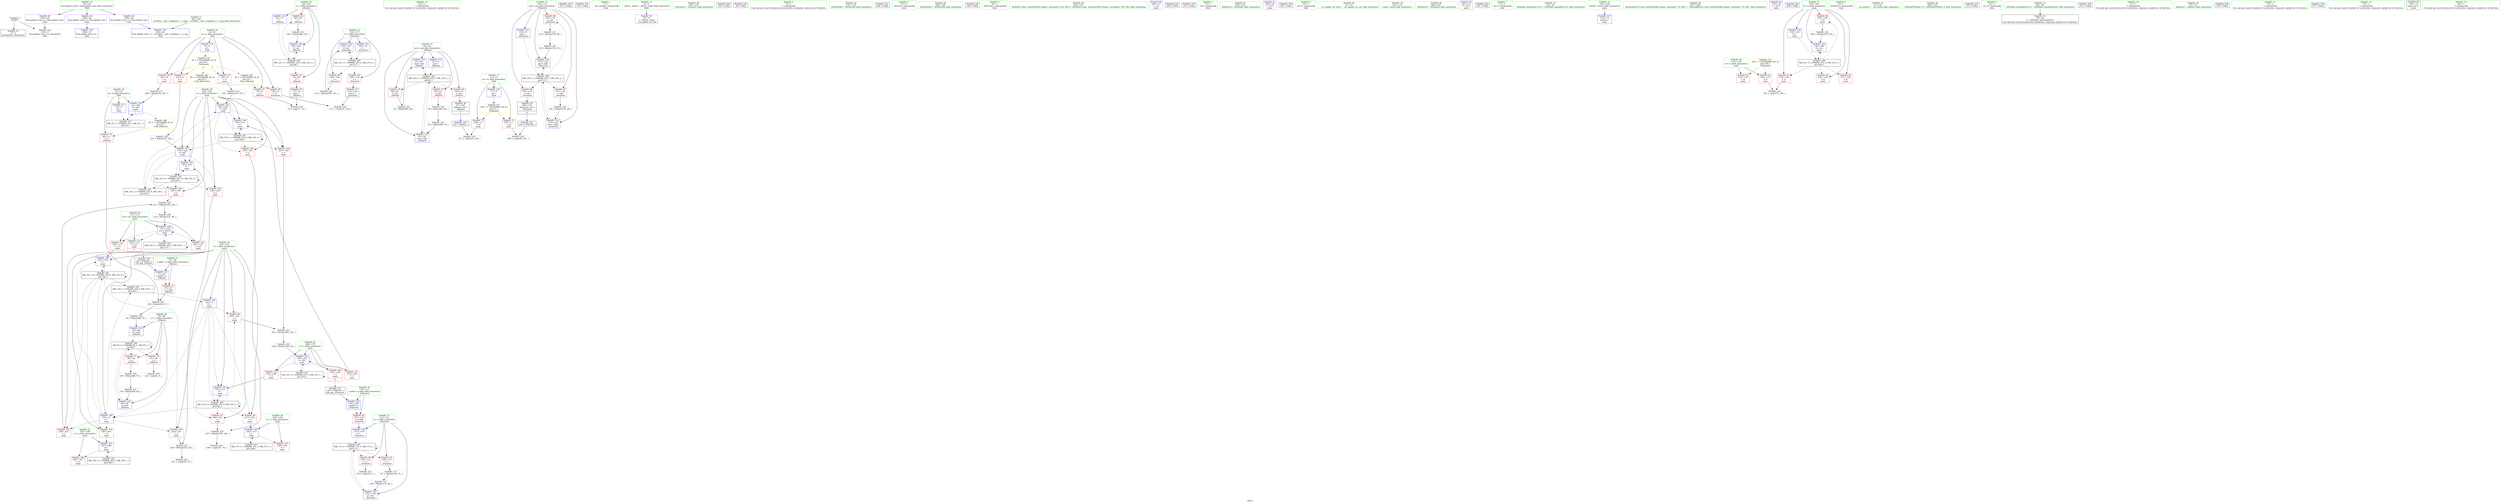 digraph "SVFG" {
	label="SVFG";

	Node0x55689e13f390 [shape=record,color=grey,label="{NodeID: 0\nNullPtr}"];
	Node0x55689e13f390 -> Node0x55689e162c50[style=solid];
	Node0x55689e13f390 -> Node0x55689e1674d0[style=solid];
	Node0x55689e1619c0 [shape=record,color=red,label="{NodeID: 97\n196\<--161\n\<--l\nmain\n}"];
	Node0x55689e1619c0 -> Node0x55689e16db50[style=solid];
	Node0x55689e15fdd0 [shape=record,color=green,label="{NodeID: 14\n101\<--1\n\<--dummyObj\nCan only get source location for instruction, argument, global var or function.}"];
	Node0x55689e162520 [shape=record,color=red,label="{NodeID: 111\n213\<--169\n\<--s\nmain\n}"];
	Node0x55689e162520 -> Node0x55689e168880[style=solid];
	Node0x55689e1608b0 [shape=record,color=green,label="{NodeID: 28\n63\<--64\ni\<--i_field_insensitive\n_Z4bestx\n}"];
	Node0x55689e1608b0 -> Node0x55689e164410[style=solid];
	Node0x55689e1608b0 -> Node0x55689e1644e0[style=solid];
	Node0x55689e1608b0 -> Node0x55689e167840[style=solid];
	Node0x55689e1608b0 -> Node0x55689e167b80[style=solid];
	Node0x55689e167910 [shape=record,color=blue,label="{NodeID: 125\n61\<--85\nans\<--mul\n_Z4bestx\n}"];
	Node0x55689e167910 -> Node0x55689e178550[style=dashed];
	Node0x55689e161410 [shape=record,color=green,label="{NodeID: 42\n169\<--170\ns\<--s_field_insensitive\nmain\n}"];
	Node0x55689e161410 -> Node0x55689e162380[style=solid];
	Node0x55689e161410 -> Node0x55689e162450[style=solid];
	Node0x55689e161410 -> Node0x55689e162520[style=solid];
	Node0x55689e161410 -> Node0x55689e1686e0[style=solid];
	Node0x55689e16e150 [shape=record,color=grey,label="{NodeID: 222\n203 = Binary(202, 86, )\n}"];
	Node0x55689e16e150 -> Node0x55689e1686e0[style=solid];
	Node0x55689e168470 [shape=record,color=blue,label="{NodeID: 139\n13\<--188\nk\<--shl\nmain\n|{|<s1>7}}"];
	Node0x55689e168470 -> Node0x55689e178f50[style=dashed];
	Node0x55689e168470:s1 -> Node0x55689e1820b0[style=dashed,color=red];
	Node0x55689e162f90 [shape=record,color=black,label="{NodeID: 56\n55\<--104\n_Z4bestx_ret\<--\n_Z4bestx\n|{<s0>7}}"];
	Node0x55689e162f90:s0 -> Node0x55689e192db0[style=solid,color=blue];
	Node0x55689deb60b0 [shape=record,color=black,label="{NodeID: 319\n257 = PHI()\n}"];
	Node0x55689e16f650 [shape=record,color=grey,label="{NodeID: 236\n127 = cmp(125, 126, )\n}"];
	Node0x55689e163b20 [shape=record,color=red,label="{NodeID: 70\n191\<--8\n\<--n\nmain\n}"];
	Node0x55689e163b20 -> Node0x55689e16d550[style=solid];
	Node0x55689e192bb0 [shape=record,color=black,label="{NodeID: 333\n174 = PHI()\n}"];
	Node0x55689e179e50 [shape=record,color=black,label="{NodeID: 250\nMR_35V_2 = PHI(MR_35V_8, MR_35V_1, )\npts\{164 \}\n}"];
	Node0x55689e179e50 -> Node0x55689e168610[style=dashed];
	Node0x55689e164680 [shape=record,color=red,label="{NodeID: 84\n129\<--112\n\<--y\n_Z5worstx\n}"];
	Node0x55689e164680 -> Node0x55689e16f7d0[style=solid];
	Node0x55689e13f9c0 [shape=record,color=green,label="{NodeID: 1\n7\<--1\n__dso_handle\<--dummyObj\nGlob }"];
	Node0x55689e161a90 [shape=record,color=red,label="{NodeID: 98\n200\<--161\n\<--l\nmain\n}"];
	Node0x55689e161a90 -> Node0x55689e16dfd0[style=solid];
	Node0x55689e15fe60 [shape=record,color=green,label="{NodeID: 15\n4\<--6\n_ZStL8__ioinit\<--_ZStL8__ioinit_field_insensitive\nGlob }"];
	Node0x55689e15fe60 -> Node0x55689e163200[style=solid];
	Node0x55689e1625f0 [shape=record,color=red,label="{NodeID: 112\n234\<--171\n\<--s12\nmain\n|{<s0>7}}"];
	Node0x55689e1625f0:s0 -> Node0x55689e192380[style=solid,color=red];
	Node0x55689e160980 [shape=record,color=green,label="{NodeID: 29\n106\<--107\n_Z5worstx\<--_Z5worstx_field_insensitive\n}"];
	Node0x55689e16ce50 [shape=record,color=grey,label="{NodeID: 209\n68 = Binary(66, 67, )\n}"];
	Node0x55689e16ce50 -> Node0x55689e16cf50[style=solid];
	Node0x55689e1679e0 [shape=record,color=blue,label="{NodeID: 126\n59\<--90\ny\<--div\n_Z4bestx\n}"];
	Node0x55689e1679e0 -> Node0x55689e178050[style=dashed];
	Node0x55689e1614e0 [shape=record,color=green,label="{NodeID: 43\n171\<--172\ns12\<--s12_field_insensitive\nmain\n}"];
	Node0x55689e1614e0 -> Node0x55689e1625f0[style=solid];
	Node0x55689e1614e0 -> Node0x55689e1626c0[style=solid];
	Node0x55689e1614e0 -> Node0x55689e162790[style=solid];
	Node0x55689e1614e0 -> Node0x55689e168bc0[style=solid];
	Node0x55689e16e2d0 [shape=record,color=grey,label="{NodeID: 223\n95 = Binary(94, 70, )\n}"];
	Node0x55689e16e2d0 -> Node0x55689e167ab0[style=solid];
	Node0x55689e168540 [shape=record,color=blue,label="{NodeID: 140\n161\<--9\nl\<--\nmain\n}"];
	Node0x55689e168540 -> Node0x55689e1619c0[style=dashed];
	Node0x55689e168540 -> Node0x55689e161a90[style=dashed];
	Node0x55689e168540 -> Node0x55689e161b60[style=dashed];
	Node0x55689e168540 -> Node0x55689e1687b0[style=dashed];
	Node0x55689e168540 -> Node0x55689e168a20[style=dashed];
	Node0x55689e168540 -> Node0x55689e17d450[style=dashed];
	Node0x55689e163060 [shape=record,color=black,label="{NodeID: 57\n125\<--124\nconv\<--\n_Z5worstx\n}"];
	Node0x55689e163060 -> Node0x55689e16f650[style=solid];
	Node0x55689e1916f0 [shape=record,color=black,label="{NodeID: 320\n183 = PHI()\n}"];
	Node0x55689e16f7d0 [shape=record,color=grey,label="{NodeID: 237\n130 = cmp(129, 9, )\n}"];
	Node0x55689e163bf0 [shape=record,color=red,label="{NodeID: 71\n220\<--8\n\<--n\nmain\n}"];
	Node0x55689e163bf0 -> Node0x55689e16e750[style=solid];
	Node0x55689e192cb0 [shape=record,color=black,label="{NodeID: 334\n38 = PHI()\n}"];
	Node0x55689e17a350 [shape=record,color=black,label="{NodeID: 251\nMR_37V_2 = PHI(MR_37V_3, MR_37V_1, )\npts\{166 \}\n}"];
	Node0x55689e17a350 -> Node0x55689e168950[style=dashed];
	Node0x55689e164750 [shape=record,color=red,label="{NodeID: 85\n136\<--112\n\<--y\n_Z5worstx\n}"];
	Node0x55689e164750 -> Node0x55689e16d9d0[style=solid];
	Node0x55689e157030 [shape=record,color=green,label="{NodeID: 2\n9\<--1\n\<--dummyObj\nCan only get source location for instruction, argument, global var or function.}"];
	Node0x55689e161b60 [shape=record,color=red,label="{NodeID: 99\n217\<--161\n\<--l\nmain\n}"];
	Node0x55689e161b60 -> Node0x55689e168950[style=solid];
	Node0x55689e15fef0 [shape=record,color=green,label="{NodeID: 16\n8\<--10\nn\<--n_field_insensitive\nGlob }"];
	Node0x55689e15fef0 -> Node0x55689e1638b0[style=solid];
	Node0x55689e15fef0 -> Node0x55689e163980[style=solid];
	Node0x55689e15fef0 -> Node0x55689e163a50[style=solid];
	Node0x55689e15fef0 -> Node0x55689e163b20[style=solid];
	Node0x55689e15fef0 -> Node0x55689e163bf0[style=solid];
	Node0x55689e15fef0 -> Node0x55689e162860[style=solid];
	Node0x55689e1626c0 [shape=record,color=red,label="{NodeID: 113\n239\<--171\n\<--s12\nmain\n}"];
	Node0x55689e1626c0 -> Node0x55689e168c90[style=solid];
	Node0x55689e160a50 [shape=record,color=green,label="{NodeID: 30\n110\<--111\nx.addr\<--x.addr_field_insensitive\n_Z5worstx\n}"];
	Node0x55689e160a50 -> Node0x55689e1645b0[style=solid];
	Node0x55689e160a50 -> Node0x55689e167c50[style=solid];
	Node0x55689e16cf50 [shape=record,color=grey,label="{NodeID: 210\n69 = Binary(68, 70, )\n}"];
	Node0x55689e16cf50 -> Node0x55689e1676a0[style=solid];
	Node0x55689e167ab0 [shape=record,color=blue,label="{NodeID: 127\n61\<--95\nans\<--add\n_Z4bestx\n}"];
	Node0x55689e167ab0 -> Node0x55689e178550[style=dashed];
	Node0x55689e1615b0 [shape=record,color=green,label="{NodeID: 44\n175\<--176\n_ZNSirsERi\<--_ZNSirsERi_field_insensitive\n}"];
	Node0x55689e16e450 [shape=record,color=grey,label="{NodeID: 224\n147 = Binary(146, 101, )\n}"];
	Node0x55689e16e450 -> Node0x55689e168200[style=solid];
	Node0x55689e168610 [shape=record,color=blue,label="{NodeID: 141\n163\<--192\nr\<--shl3\nmain\n}"];
	Node0x55689e168610 -> Node0x55689e161ea0[style=dashed];
	Node0x55689e168610 -> Node0x55689e161f70[style=dashed];
	Node0x55689e168610 -> Node0x55689e168880[style=dashed];
	Node0x55689e168610 -> Node0x55689e168af0[style=dashed];
	Node0x55689e168610 -> Node0x55689e17d950[style=dashed];
	Node0x55689e163130 [shape=record,color=black,label="{NodeID: 58\n108\<--150\n_Z5worstx_ret\<--\n_Z5worstx\n|{<s0>6}}"];
	Node0x55689e163130:s0 -> Node0x55689e1918c0[style=solid,color=blue];
	Node0x55689e1917f0 [shape=record,color=black,label="{NodeID: 321\n186 = PHI()\n}"];
	Node0x55689e16f950 [shape=record,color=grey,label="{NodeID: 238\n208 = cmp(206, 207, )\n}"];
	Node0x55689e163cc0 [shape=record,color=red,label="{NodeID: 72\n207\<--11\n\<--m\nmain\n}"];
	Node0x55689e163cc0 -> Node0x55689e16f950[style=solid];
	Node0x55689e192db0 [shape=record,color=black,label="{NodeID: 335\n235 = PHI(55, )\n}"];
	Node0x55689e192db0 -> Node0x55689e16f4d0[style=solid];
	Node0x55689e17a850 [shape=record,color=black,label="{NodeID: 252\nMR_39V_2 = PHI(MR_39V_3, MR_39V_1, )\npts\{168 \}\n}"];
	Node0x55689e17a850 -> Node0x55689e168e30[style=dashed];
	Node0x55689e164820 [shape=record,color=red,label="{NodeID: 86\n132\<--114\n\<--ans\n_Z5worstx\n}"];
	Node0x55689e164820 -> Node0x55689e16d6d0[style=solid];
	Node0x55689e13f670 [shape=record,color=green,label="{NodeID: 3\n15\<--1\n_ZSt3cin\<--dummyObj\nGlob }"];
	Node0x55689e161c30 [shape=record,color=red,label="{NodeID: 100\n225\<--161\n\<--l\nmain\n}"];
	Node0x55689e161c30 -> Node0x55689e16e8d0[style=solid];
	Node0x55689e15ffc0 [shape=record,color=green,label="{NodeID: 17\n11\<--12\nm\<--m_field_insensitive\nGlob }"];
	Node0x55689e15ffc0 -> Node0x55689e163cc0[style=solid];
	Node0x55689e15ffc0 -> Node0x55689e163d90[style=solid];
	Node0x55689e15ffc0 -> Node0x55689e1670d0[style=solid];
	Node0x55689e162790 [shape=record,color=red,label="{NodeID: 114\n242\<--171\n\<--s12\nmain\n}"];
	Node0x55689e162790 -> Node0x55689e168d60[style=solid];
	Node0x55689e160b20 [shape=record,color=green,label="{NodeID: 31\n112\<--113\ny\<--y_field_insensitive\n_Z5worstx\n}"];
	Node0x55689e160b20 -> Node0x55689e164680[style=solid];
	Node0x55689e160b20 -> Node0x55689e164750[style=solid];
	Node0x55689e160b20 -> Node0x55689e167d20[style=solid];
	Node0x55689e160b20 -> Node0x55689e168060[style=solid];
	Node0x55689e16d0d0 [shape=record,color=grey,label="{NodeID: 211\n138 = Binary(137, 86, )\n}"];
	Node0x55689e16d0d0 -> Node0x55689e168060[style=solid];
	Node0x55689e167b80 [shape=record,color=blue,label="{NodeID: 128\n63\<--100\ni\<--inc\n_Z4bestx\n}"];
	Node0x55689e167b80 -> Node0x55689e178a50[style=dashed];
	Node0x55689e161680 [shape=record,color=green,label="{NodeID: 45\n184\<--185\n_ZNSirsERx\<--_ZNSirsERx_field_insensitive\n}"];
	Node0x55689e16e5d0 [shape=record,color=grey,label="{NodeID: 225\n85 = Binary(84, 86, )\n}"];
	Node0x55689e16e5d0 -> Node0x55689e167910[style=solid];
	Node0x55689e1686e0 [shape=record,color=blue,label="{NodeID: 142\n169\<--203\ns\<--div\nmain\n}"];
	Node0x55689e1686e0 -> Node0x55689e162380[style=dashed];
	Node0x55689e1686e0 -> Node0x55689e162450[style=dashed];
	Node0x55689e1686e0 -> Node0x55689e162520[style=dashed];
	Node0x55689e1686e0 -> Node0x55689e1686e0[style=dashed];
	Node0x55689e1686e0 -> Node0x55689e17ad50[style=dashed];
	Node0x55689e163200 [shape=record,color=purple,label="{NodeID: 59\n37\<--4\n\<--_ZStL8__ioinit\n__cxx_global_var_init\n}"];
	Node0x55689e1918c0 [shape=record,color=black,label="{NodeID: 322\n206 = PHI(108, )\n}"];
	Node0x55689e1918c0 -> Node0x55689e16f950[style=solid];
	Node0x55689e16fad0 [shape=record,color=grey,label="{NodeID: 239\n79 = cmp(77, 78, )\n}"];
	Node0x55689e163d90 [shape=record,color=red,label="{NodeID: 73\n236\<--11\n\<--m\nmain\n}"];
	Node0x55689e163d90 -> Node0x55689e16f4d0[style=solid];
	Node0x55689e192fe0 [shape=record,color=black,label="{NodeID: 336\n249 = PHI()\n}"];
	Node0x55689e17ad50 [shape=record,color=black,label="{NodeID: 253\nMR_41V_2 = PHI(MR_41V_3, MR_41V_1, )\npts\{170 \}\n}"];
	Node0x55689e17ad50 -> Node0x55689e1686e0[style=dashed];
	Node0x55689e17ad50 -> Node0x55689e17ad50[style=dashed];
	Node0x55689e1648f0 [shape=record,color=red,label="{NodeID: 87\n141\<--114\n\<--ans\n_Z5worstx\n}"];
	Node0x55689e1648f0 -> Node0x55689e16de50[style=solid];
	Node0x55689e157110 [shape=record,color=green,label="{NodeID: 4\n16\<--1\n_ZSt4cout\<--dummyObj\nGlob }"];
	Node0x55689e17f750 [shape=record,color=black,label="{NodeID: 267\nMR_17V_3 = PHI(MR_17V_5, MR_17V_2, )\npts\{113 \}\n}"];
	Node0x55689e17f750 -> Node0x55689e164680[style=dashed];
	Node0x55689e17f750 -> Node0x55689e164750[style=dashed];
	Node0x55689e17f750 -> Node0x55689e168060[style=dashed];
	Node0x55689e17f750 -> Node0x55689e17f750[style=dashed];
	Node0x55689e161d00 [shape=record,color=red,label="{NodeID: 101\n229\<--161\n\<--l\nmain\n}"];
	Node0x55689e161d00 -> Node0x55689e16ebd0[style=solid];
	Node0x55689e160090 [shape=record,color=green,label="{NodeID: 18\n13\<--14\nk\<--k_field_insensitive\nGlob }"];
	Node0x55689e160090 -> Node0x55689e163e60[style=solid];
	Node0x55689e160090 -> Node0x55689e1671d0[style=solid];
	Node0x55689e160090 -> Node0x55689e168470[style=solid];
	Node0x55689e162860 [shape=record,color=blue,label="{NodeID: 115\n8\<--9\nn\<--\nGlob }"];
	Node0x55689e162860 -> Node0x55689e180650[style=dashed];
	Node0x55689e160bf0 [shape=record,color=green,label="{NodeID: 32\n114\<--115\nans\<--ans_field_insensitive\n_Z5worstx\n}"];
	Node0x55689e160bf0 -> Node0x55689e164820[style=solid];
	Node0x55689e160bf0 -> Node0x55689e1648f0[style=solid];
	Node0x55689e160bf0 -> Node0x55689e1649c0[style=solid];
	Node0x55689e160bf0 -> Node0x55689e167df0[style=solid];
	Node0x55689e160bf0 -> Node0x55689e167f90[style=solid];
	Node0x55689e160bf0 -> Node0x55689e168130[style=solid];
	Node0x55689e16d250 [shape=record,color=grey,label="{NodeID: 212\n100 = Binary(99, 101, )\n}"];
	Node0x55689e16d250 -> Node0x55689e167b80[style=solid];
	Node0x55689e167c50 [shape=record,color=blue,label="{NodeID: 129\n110\<--109\nx.addr\<--x\n_Z5worstx\n}"];
	Node0x55689e167c50 -> Node0x55689e1645b0[style=dashed];
	Node0x55689e161750 [shape=record,color=green,label="{NodeID: 46\n250\<--251\n_ZStlsISt11char_traitsIcEERSt13basic_ostreamIcT_ES5_PKc\<--_ZStlsISt11char_traitsIcEERSt13basic_ostreamIcT_ES5_PKc_field_insensitive\n}"];
	Node0x55689e16e750 [shape=record,color=grey,label="{NodeID: 226\n221 = Binary(70, 220, )\n}"];
	Node0x55689e16e750 -> Node0x55689e168af0[style=solid];
	Node0x55689e1687b0 [shape=record,color=blue,label="{NodeID: 143\n161\<--210\nl\<--\nmain\n}"];
	Node0x55689e1687b0 -> Node0x55689e17d450[style=dashed];
	Node0x55689e1632d0 [shape=record,color=purple,label="{NodeID: 60\n248\<--17\n\<--.str\nmain\n}"];
	Node0x55689e191a80 [shape=record,color=black,label="{NodeID: 323\n259 = PHI()\n}"];
	Node0x55689e16fc50 [shape=record,color=grey,label="{NodeID: 240\n82 = cmp(81, 9, )\n}"];
	Node0x55689e163e60 [shape=record,color=red,label="{NodeID: 74\n66\<--13\n\<--k\n_Z4bestx\n}"];
	Node0x55689e163e60 -> Node0x55689e16ce50[style=solid];
	Node0x55689e1930b0 [shape=record,color=black,label="{NodeID: 337\n253 = PHI()\n}"];
	Node0x55689e17b250 [shape=record,color=black,label="{NodeID: 254\nMR_43V_2 = PHI(MR_43V_3, MR_43V_1, )\npts\{172 \}\n}"];
	Node0x55689e17b250 -> Node0x55689e168bc0[style=dashed];
	Node0x55689e17b250 -> Node0x55689e17b250[style=dashed];
	Node0x55689e1649c0 [shape=record,color=red,label="{NodeID: 88\n150\<--114\n\<--ans\n_Z5worstx\n}"];
	Node0x55689e1649c0 -> Node0x55689e163130[style=solid];
	Node0x55689e13f840 [shape=record,color=green,label="{NodeID: 5\n17\<--1\n.str\<--dummyObj\nGlob }"];
	Node0x55689e17fc50 [shape=record,color=black,label="{NodeID: 268\nMR_19V_3 = PHI(MR_19V_5, MR_19V_2, )\npts\{115 \}\n}"];
	Node0x55689e17fc50 -> Node0x55689e164820[style=dashed];
	Node0x55689e17fc50 -> Node0x55689e1648f0[style=dashed];
	Node0x55689e17fc50 -> Node0x55689e1649c0[style=dashed];
	Node0x55689e17fc50 -> Node0x55689e167f90[style=dashed];
	Node0x55689e17fc50 -> Node0x55689e168130[style=dashed];
	Node0x55689e161dd0 [shape=record,color=red,label="{NodeID: 102\n246\<--161\n\<--l\nmain\n}"];
	Node0x55689e161dd0 -> Node0x55689e168e30[style=solid];
	Node0x55689e160160 [shape=record,color=green,label="{NodeID: 19\n26\<--30\nllvm.global_ctors\<--llvm.global_ctors_field_insensitive\nGlob }"];
	Node0x55689e160160 -> Node0x55689e163610[style=solid];
	Node0x55689e160160 -> Node0x55689e1636e0[style=solid];
	Node0x55689e160160 -> Node0x55689e1637b0[style=solid];
	Node0x55689e181b10 [shape=record,color=yellow,style=double,label="{NodeID: 282\n2V_1 = ENCHI(MR_2V_0)\npts\{10 \}\nFun[_Z5worstx]}"];
	Node0x55689e181b10 -> Node0x55689e163980[style=dashed];
	Node0x55689e1670d0 [shape=record,color=blue,label="{NodeID: 116\n11\<--9\nm\<--\nGlob }"];
	Node0x55689e1670d0 -> Node0x55689e181170[style=dashed];
	Node0x55689e160cc0 [shape=record,color=green,label="{NodeID: 33\n116\<--117\ni\<--i_field_insensitive\n_Z5worstx\n}"];
	Node0x55689e160cc0 -> Node0x55689e164a90[style=solid];
	Node0x55689e160cc0 -> Node0x55689e164b60[style=solid];
	Node0x55689e160cc0 -> Node0x55689e167ec0[style=solid];
	Node0x55689e160cc0 -> Node0x55689e168200[style=solid];
	Node0x55689e16d3d0 [shape=record,color=grey,label="{NodeID: 213\n188 = Binary(70, 187, )\n}"];
	Node0x55689e16d3d0 -> Node0x55689e168470[style=solid];
	Node0x55689e167d20 [shape=record,color=blue,label="{NodeID: 130\n112\<--119\ny\<--\n_Z5worstx\n}"];
	Node0x55689e167d20 -> Node0x55689e17f750[style=dashed];
	Node0x55689e161820 [shape=record,color=green,label="{NodeID: 47\n254\<--255\n_ZNSolsEi\<--_ZNSolsEi_field_insensitive\n}"];
	Node0x55689e16e8d0 [shape=record,color=grey,label="{NodeID: 227\n226 = Binary(224, 225, )\n}"];
	Node0x55689e16e8d0 -> Node0x55689e16fdd0[style=solid];
	Node0x55689e168880 [shape=record,color=blue,label="{NodeID: 144\n163\<--213\nr\<--\nmain\n}"];
	Node0x55689e168880 -> Node0x55689e17d950[style=dashed];
	Node0x55689e1633a0 [shape=record,color=purple,label="{NodeID: 61\n256\<--19\n\<--.str.1\nmain\n}"];
	Node0x55689e191b50 [shape=record,color=black,label="{NodeID: 324\n263 = PHI()\n}"];
	Node0x55689e16fdd0 [shape=record,color=grey,label="{NodeID: 241\n227 = cmp(226, 70, )\n}"];
	Node0x55689e163f30 [shape=record,color=red,label="{NodeID: 75\n67\<--57\n\<--x.addr\n_Z4bestx\n}"];
	Node0x55689e163f30 -> Node0x55689e16ce50[style=solid];
	Node0x55689e164a90 [shape=record,color=red,label="{NodeID: 89\n124\<--116\n\<--i\n_Z5worstx\n}"];
	Node0x55689e164a90 -> Node0x55689e163060[style=solid];
	Node0x55689e13f8d0 [shape=record,color=green,label="{NodeID: 6\n19\<--1\n.str.1\<--dummyObj\nGlob }"];
	Node0x55689e180150 [shape=record,color=black,label="{NodeID: 269\nMR_21V_3 = PHI(MR_21V_4, MR_21V_2, )\npts\{117 \}\n}"];
	Node0x55689e180150 -> Node0x55689e164a90[style=dashed];
	Node0x55689e180150 -> Node0x55689e164b60[style=dashed];
	Node0x55689e180150 -> Node0x55689e168200[style=dashed];
	Node0x55689e161ea0 [shape=record,color=red,label="{NodeID: 103\n195\<--163\n\<--r\nmain\n}"];
	Node0x55689e161ea0 -> Node0x55689e16db50[style=solid];
	Node0x55689e160230 [shape=record,color=green,label="{NodeID: 20\n31\<--32\n__cxx_global_var_init\<--__cxx_global_var_init_field_insensitive\n}"];
	Node0x55689e1671d0 [shape=record,color=blue,label="{NodeID: 117\n13\<--9\nk\<--\nGlob }"];
	Node0x55689e1671d0 -> Node0x55689e178f50[style=dashed];
	Node0x55689e160d90 [shape=record,color=green,label="{NodeID: 34\n152\<--153\nmain\<--main_field_insensitive\n}"];
	Node0x55689e16d550 [shape=record,color=grey,label="{NodeID: 214\n192 = Binary(70, 191, )\n}"];
	Node0x55689e16d550 -> Node0x55689e168610[style=solid];
	Node0x55689e167df0 [shape=record,color=blue,label="{NodeID: 131\n114\<--9\nans\<--\n_Z5worstx\n}"];
	Node0x55689e167df0 -> Node0x55689e17fc50[style=dashed];
	Node0x55689e162910 [shape=record,color=green,label="{NodeID: 48\n260\<--261\n_ZNSolsEx\<--_ZNSolsEx_field_insensitive\n}"];
	Node0x55689e16ea50 [shape=record,color=grey,label="{NodeID: 228\n232 = Binary(231, 86, )\n}"];
	Node0x55689e16ea50 -> Node0x55689e168bc0[style=solid];
	Node0x55689e168950 [shape=record,color=blue,label="{NodeID: 145\n165\<--217\nx\<--\nmain\n}"];
	Node0x55689e168950 -> Node0x55689e1621e0[style=dashed];
	Node0x55689e168950 -> Node0x55689e17a350[style=dashed];
	Node0x55689e163470 [shape=record,color=purple,label="{NodeID: 62\n262\<--21\n\<--.str.2\nmain\n}"];
	Node0x55689e191c20 [shape=record,color=black,label="{NodeID: 325\n265 = PHI()\n}"];
	Node0x55689e177650 [shape=record,color=black,label="{NodeID: 242\nMR_33V_10 = PHI(MR_33V_8, MR_33V_9, )\npts\{162 \}\n}"];
	Node0x55689e177650 -> Node0x55689e161c30[style=dashed];
	Node0x55689e177650 -> Node0x55689e161d00[style=dashed];
	Node0x55689e177650 -> Node0x55689e161dd0[style=dashed];
	Node0x55689e177650 -> Node0x55689e168c90[style=dashed];
	Node0x55689e177650 -> Node0x55689e177650[style=dashed];
	Node0x55689e177650 -> Node0x55689e179950[style=dashed];
	Node0x55689e164000 [shape=record,color=red,label="{NodeID: 76\n81\<--59\n\<--y\n_Z4bestx\n}"];
	Node0x55689e164000 -> Node0x55689e16fc50[style=solid];
	Node0x55689e164b60 [shape=record,color=red,label="{NodeID: 90\n146\<--116\n\<--i\n_Z5worstx\n}"];
	Node0x55689e164b60 -> Node0x55689e16e450[style=solid];
	Node0x55689e15f4a0 [shape=record,color=green,label="{NodeID: 7\n21\<--1\n.str.2\<--dummyObj\nGlob }"];
	Node0x55689e180650 [shape=record,color=yellow,style=double,label="{NodeID: 270\n2V_1 = ENCHI(MR_2V_0)\npts\{10 \}\nFun[main]|{|<s3>6|<s4>7}}"];
	Node0x55689e180650 -> Node0x55689e163a50[style=dashed];
	Node0x55689e180650 -> Node0x55689e163b20[style=dashed];
	Node0x55689e180650 -> Node0x55689e163bf0[style=dashed];
	Node0x55689e180650:s3 -> Node0x55689e181b10[style=dashed,color=red];
	Node0x55689e180650:s4 -> Node0x55689e181fa0[style=dashed,color=red];
	Node0x55689e161f70 [shape=record,color=red,label="{NodeID: 104\n201\<--163\n\<--r\nmain\n}"];
	Node0x55689e161f70 -> Node0x55689e16dfd0[style=solid];
	Node0x55689e160300 [shape=record,color=green,label="{NodeID: 21\n35\<--36\n_ZNSt8ios_base4InitC1Ev\<--_ZNSt8ios_base4InitC1Ev_field_insensitive\n}"];
	Node0x55689e1672d0 [shape=record,color=blue,label="{NodeID: 118\n308\<--27\nllvm.global_ctors_0\<--\nGlob }"];
	Node0x55689e160e60 [shape=record,color=green,label="{NodeID: 35\n155\<--156\nretval\<--retval_field_insensitive\nmain\n}"];
	Node0x55689e160e60 -> Node0x55689e1682d0[style=solid];
	Node0x55689e16d6d0 [shape=record,color=grey,label="{NodeID: 215\n133 = Binary(132, 86, )\n}"];
	Node0x55689e16d6d0 -> Node0x55689e16d850[style=solid];
	Node0x55689e167ec0 [shape=record,color=blue,label="{NodeID: 132\n116\<--74\ni\<--\n_Z5worstx\n}"];
	Node0x55689e167ec0 -> Node0x55689e180150[style=dashed];
	Node0x55689e1629e0 [shape=record,color=green,label="{NodeID: 49\n267\<--268\n_ZSt4endlIcSt11char_traitsIcEERSt13basic_ostreamIT_T0_ES6_\<--_ZSt4endlIcSt11char_traitsIcEERSt13basic_ostreamIT_T0_ES6__field_insensitive\n}"];
	Node0x55689e16ebd0 [shape=record,color=grey,label="{NodeID: 229\n231 = Binary(229, 230, )\n}"];
	Node0x55689e16ebd0 -> Node0x55689e16ea50[style=solid];
	Node0x55689e168a20 [shape=record,color=blue,label="{NodeID: 146\n161\<--9\nl\<--\nmain\n}"];
	Node0x55689e168a20 -> Node0x55689e161c30[style=dashed];
	Node0x55689e168a20 -> Node0x55689e161d00[style=dashed];
	Node0x55689e168a20 -> Node0x55689e161dd0[style=dashed];
	Node0x55689e168a20 -> Node0x55689e168c90[style=dashed];
	Node0x55689e168a20 -> Node0x55689e177650[style=dashed];
	Node0x55689e168a20 -> Node0x55689e179950[style=dashed];
	Node0x55689e163540 [shape=record,color=purple,label="{NodeID: 63\n273\<--24\n\<--.str.3\nmain\n}"];
	Node0x55689e191cf0 [shape=record,color=black,label="{NodeID: 326\n266 = PHI()\n}"];
	Node0x55689e177b50 [shape=record,color=black,label="{NodeID: 243\nMR_35V_9 = PHI(MR_35V_10, MR_35V_8, )\npts\{164 \}\n}"];
	Node0x55689e177b50 -> Node0x55689e162040[style=dashed];
	Node0x55689e177b50 -> Node0x55689e162110[style=dashed];
	Node0x55689e177b50 -> Node0x55689e168d60[style=dashed];
	Node0x55689e177b50 -> Node0x55689e177b50[style=dashed];
	Node0x55689e177b50 -> Node0x55689e179e50[style=dashed];
	Node0x55689e1640d0 [shape=record,color=red,label="{NodeID: 77\n88\<--59\n\<--y\n_Z4bestx\n}"];
	Node0x55689e1640d0 -> Node0x55689e16ed50[style=solid];
	Node0x55689e164c30 [shape=record,color=red,label="{NodeID: 91\n180\<--157\n\<--tt\nmain\n}"];
	Node0x55689e164c30 -> Node0x55689e16f1d0[style=solid];
	Node0x55689e15f530 [shape=record,color=green,label="{NodeID: 8\n23\<--1\n_ZSt4cerr\<--dummyObj\nGlob }"];
	Node0x55689e181170 [shape=record,color=yellow,style=double,label="{NodeID: 271\n24V_1 = ENCHI(MR_24V_0)\npts\{12 \}\nFun[main]}"];
	Node0x55689e181170 -> Node0x55689e163cc0[style=dashed];
	Node0x55689e181170 -> Node0x55689e163d90[style=dashed];
	Node0x55689e162040 [shape=record,color=red,label="{NodeID: 105\n224\<--163\n\<--r\nmain\n}"];
	Node0x55689e162040 -> Node0x55689e16e8d0[style=solid];
	Node0x55689e1603d0 [shape=record,color=green,label="{NodeID: 22\n41\<--42\n__cxa_atexit\<--__cxa_atexit_field_insensitive\n}"];
	Node0x55689e1673d0 [shape=record,color=blue,label="{NodeID: 119\n309\<--28\nllvm.global_ctors_1\<--_GLOBAL__sub_I_vepifanov_1_1.cpp\nGlob }"];
	Node0x55689e160f30 [shape=record,color=green,label="{NodeID: 36\n157\<--158\ntt\<--tt_field_insensitive\nmain\n}"];
	Node0x55689e160f30 -> Node0x55689e164c30[style=solid];
	Node0x55689e160f30 -> Node0x55689e164d00[style=solid];
	Node0x55689e16d850 [shape=record,color=grey,label="{NodeID: 216\n134 = Binary(133, 70, )\n}"];
	Node0x55689e16d850 -> Node0x55689e167f90[style=solid];
	Node0x55689e167f90 [shape=record,color=blue,label="{NodeID: 133\n114\<--134\nans\<--add\n_Z5worstx\n}"];
	Node0x55689e167f90 -> Node0x55689e17fc50[style=dashed];
	Node0x55689e162ab0 [shape=record,color=green,label="{NodeID: 50\n269\<--270\n_ZNSolsEPFRSoS_E\<--_ZNSolsEPFRSoS_E_field_insensitive\n}"];
	Node0x55689e16ed50 [shape=record,color=grey,label="{NodeID: 230\n89 = Binary(88, 70, )\n}"];
	Node0x55689e16ed50 -> Node0x55689e16eed0[style=solid];
	Node0x55689e168af0 [shape=record,color=blue,label="{NodeID: 147\n163\<--221\nr\<--shl7\nmain\n}"];
	Node0x55689e168af0 -> Node0x55689e162040[style=dashed];
	Node0x55689e168af0 -> Node0x55689e162110[style=dashed];
	Node0x55689e168af0 -> Node0x55689e168d60[style=dashed];
	Node0x55689e168af0 -> Node0x55689e177b50[style=dashed];
	Node0x55689e168af0 -> Node0x55689e179e50[style=dashed];
	Node0x55689e163610 [shape=record,color=purple,label="{NodeID: 64\n308\<--26\nllvm.global_ctors_0\<--llvm.global_ctors\nGlob }"];
	Node0x55689e163610 -> Node0x55689e1672d0[style=solid];
	Node0x55689e191dc0 [shape=record,color=black,label="{NodeID: 327\n272 = PHI()\n}"];
	Node0x55689e178050 [shape=record,color=black,label="{NodeID: 244\nMR_8V_3 = PHI(MR_8V_5, MR_8V_2, )\npts\{60 \}\n}"];
	Node0x55689e178050 -> Node0x55689e164000[style=dashed];
	Node0x55689e178050 -> Node0x55689e1640d0[style=dashed];
	Node0x55689e178050 -> Node0x55689e1679e0[style=dashed];
	Node0x55689e178050 -> Node0x55689e178050[style=dashed];
	Node0x55689e1641a0 [shape=record,color=red,label="{NodeID: 78\n84\<--61\n\<--ans\n_Z4bestx\n}"];
	Node0x55689e1641a0 -> Node0x55689e16e5d0[style=solid];
	Node0x55689e164d00 [shape=record,color=red,label="{NodeID: 92\n275\<--157\n\<--tt\nmain\n}"];
	Node0x55689e155f30 [shape=record,color=green,label="{NodeID: 9\n24\<--1\n.str.3\<--dummyObj\nGlob }"];
	Node0x55689e162110 [shape=record,color=red,label="{NodeID: 106\n230\<--163\n\<--r\nmain\n}"];
	Node0x55689e162110 -> Node0x55689e16ebd0[style=solid];
	Node0x55689e1604a0 [shape=record,color=green,label="{NodeID: 23\n40\<--46\n_ZNSt8ios_base4InitD1Ev\<--_ZNSt8ios_base4InitD1Ev_field_insensitive\n}"];
	Node0x55689e1604a0 -> Node0x55689e162d20[style=solid];
	Node0x55689e1674d0 [shape=record,color=blue, style = dotted,label="{NodeID: 120\n310\<--3\nllvm.global_ctors_2\<--dummyVal\nGlob }"];
	Node0x55689e161000 [shape=record,color=green,label="{NodeID: 37\n159\<--160\nit\<--it_field_insensitive\nmain\n}"];
	Node0x55689e161000 -> Node0x55689e164dd0[style=solid];
	Node0x55689e161000 -> Node0x55689e164ea0[style=solid];
	Node0x55689e161000 -> Node0x55689e164f70[style=solid];
	Node0x55689e161000 -> Node0x55689e1618f0[style=solid];
	Node0x55689e161000 -> Node0x55689e1683a0[style=solid];
	Node0x55689e161000 -> Node0x55689e168f00[style=solid];
	Node0x55689e16d9d0 [shape=record,color=grey,label="{NodeID: 217\n137 = Binary(136, 70, )\n}"];
	Node0x55689e16d9d0 -> Node0x55689e16d0d0[style=solid];
	Node0x55689e168060 [shape=record,color=blue,label="{NodeID: 134\n112\<--138\ny\<--div\n_Z5worstx\n}"];
	Node0x55689e168060 -> Node0x55689e17f750[style=dashed];
	Node0x55689e162b80 [shape=record,color=green,label="{NodeID: 51\n28\<--304\n_GLOBAL__sub_I_vepifanov_1_1.cpp\<--_GLOBAL__sub_I_vepifanov_1_1.cpp_field_insensitive\n}"];
	Node0x55689e162b80 -> Node0x55689e1673d0[style=solid];
	Node0x55689e16eed0 [shape=record,color=grey,label="{NodeID: 231\n90 = Binary(89, 86, )\n}"];
	Node0x55689e16eed0 -> Node0x55689e1679e0[style=solid];
	Node0x55689e168bc0 [shape=record,color=blue,label="{NodeID: 148\n171\<--232\ns12\<--div14\nmain\n}"];
	Node0x55689e168bc0 -> Node0x55689e1625f0[style=dashed];
	Node0x55689e168bc0 -> Node0x55689e1626c0[style=dashed];
	Node0x55689e168bc0 -> Node0x55689e162790[style=dashed];
	Node0x55689e168bc0 -> Node0x55689e168bc0[style=dashed];
	Node0x55689e168bc0 -> Node0x55689e17b250[style=dashed];
	Node0x55689e1636e0 [shape=record,color=purple,label="{NodeID: 65\n309\<--26\nllvm.global_ctors_1\<--llvm.global_ctors\nGlob }"];
	Node0x55689e1636e0 -> Node0x55689e1673d0[style=solid];
	Node0x55689e191ef0 [shape=record,color=black,label="{NodeID: 328\n274 = PHI()\n}"];
	Node0x55689e178550 [shape=record,color=black,label="{NodeID: 245\nMR_10V_3 = PHI(MR_10V_5, MR_10V_2, )\npts\{62 \}\n}"];
	Node0x55689e178550 -> Node0x55689e1641a0[style=dashed];
	Node0x55689e178550 -> Node0x55689e164270[style=dashed];
	Node0x55689e178550 -> Node0x55689e164340[style=dashed];
	Node0x55689e178550 -> Node0x55689e167910[style=dashed];
	Node0x55689e178550 -> Node0x55689e167ab0[style=dashed];
	Node0x55689e164270 [shape=record,color=red,label="{NodeID: 79\n93\<--61\n\<--ans\n_Z4bestx\n}"];
	Node0x55689e164270 -> Node0x55689e16dcd0[style=solid];
	Node0x55689e164dd0 [shape=record,color=red,label="{NodeID: 93\n179\<--159\n\<--it\nmain\n}"];
	Node0x55689e164dd0 -> Node0x55689e16f1d0[style=solid];
	Node0x55689e155fc0 [shape=record,color=green,label="{NodeID: 10\n27\<--1\n\<--dummyObj\nCan only get source location for instruction, argument, global var or function.}"];
	Node0x55689e1621e0 [shape=record,color=red,label="{NodeID: 107\n258\<--165\n\<--x\nmain\n}"];
	Node0x55689e160570 [shape=record,color=green,label="{NodeID: 24\n53\<--54\n_Z4bestx\<--_Z4bestx_field_insensitive\n}"];
	Node0x55689e181fa0 [shape=record,color=yellow,style=double,label="{NodeID: 287\n2V_1 = ENCHI(MR_2V_0)\npts\{10 \}\nFun[_Z4bestx]}"];
	Node0x55689e181fa0 -> Node0x55689e1638b0[style=dashed];
	Node0x55689e1675d0 [shape=record,color=blue,label="{NodeID: 121\n57\<--56\nx.addr\<--x\n_Z4bestx\n}"];
	Node0x55689e1675d0 -> Node0x55689e163f30[style=dashed];
	Node0x55689e1610d0 [shape=record,color=green,label="{NodeID: 38\n161\<--162\nl\<--l_field_insensitive\nmain\n}"];
	Node0x55689e1610d0 -> Node0x55689e1619c0[style=solid];
	Node0x55689e1610d0 -> Node0x55689e161a90[style=solid];
	Node0x55689e1610d0 -> Node0x55689e161b60[style=solid];
	Node0x55689e1610d0 -> Node0x55689e161c30[style=solid];
	Node0x55689e1610d0 -> Node0x55689e161d00[style=solid];
	Node0x55689e1610d0 -> Node0x55689e161dd0[style=solid];
	Node0x55689e1610d0 -> Node0x55689e168540[style=solid];
	Node0x55689e1610d0 -> Node0x55689e1687b0[style=solid];
	Node0x55689e1610d0 -> Node0x55689e168a20[style=solid];
	Node0x55689e1610d0 -> Node0x55689e168c90[style=solid];
	Node0x55689e16db50 [shape=record,color=grey,label="{NodeID: 218\n197 = Binary(195, 196, )\n}"];
	Node0x55689e16db50 -> Node0x55689e16f350[style=solid];
	Node0x55689e168130 [shape=record,color=blue,label="{NodeID: 135\n114\<--142\nans\<--mul2\n_Z5worstx\n}"];
	Node0x55689e168130 -> Node0x55689e17fc50[style=dashed];
	Node0x55689e162c50 [shape=record,color=black,label="{NodeID: 52\n2\<--3\ndummyVal\<--dummyVal\n}"];
	Node0x55689e16f050 [shape=record,color=grey,label="{NodeID: 232\n280 = Binary(279, 101, )\n}"];
	Node0x55689e16f050 -> Node0x55689e168f00[style=solid];
	Node0x55689e168c90 [shape=record,color=blue,label="{NodeID: 149\n161\<--239\nl\<--\nmain\n}"];
	Node0x55689e168c90 -> Node0x55689e177650[style=dashed];
	Node0x55689e1637b0 [shape=record,color=purple,label="{NodeID: 66\n310\<--26\nllvm.global_ctors_2\<--llvm.global_ctors\nGlob }"];
	Node0x55689e1637b0 -> Node0x55689e1674d0[style=solid];
	Node0x55689e191ff0 [shape=record,color=black,label="{NodeID: 329\n276 = PHI()\n}"];
	Node0x55689e178a50 [shape=record,color=black,label="{NodeID: 246\nMR_12V_3 = PHI(MR_12V_4, MR_12V_2, )\npts\{64 \}\n}"];
	Node0x55689e178a50 -> Node0x55689e164410[style=dashed];
	Node0x55689e178a50 -> Node0x55689e1644e0[style=dashed];
	Node0x55689e178a50 -> Node0x55689e167b80[style=dashed];
	Node0x55689e164340 [shape=record,color=red,label="{NodeID: 80\n104\<--61\n\<--ans\n_Z4bestx\n}"];
	Node0x55689e164340 -> Node0x55689e162f90[style=solid];
	Node0x55689e17d450 [shape=record,color=black,label="{NodeID: 260\nMR_33V_6 = PHI(MR_33V_4, MR_33V_5, )\npts\{162 \}\n}"];
	Node0x55689e17d450 -> Node0x55689e1619c0[style=dashed];
	Node0x55689e17d450 -> Node0x55689e161a90[style=dashed];
	Node0x55689e17d450 -> Node0x55689e161b60[style=dashed];
	Node0x55689e17d450 -> Node0x55689e1687b0[style=dashed];
	Node0x55689e17d450 -> Node0x55689e168a20[style=dashed];
	Node0x55689e17d450 -> Node0x55689e17d450[style=dashed];
	Node0x55689e164ea0 [shape=record,color=red,label="{NodeID: 94\n252\<--159\n\<--it\nmain\n}"];
	Node0x55689e156050 [shape=record,color=green,label="{NodeID: 11\n70\<--1\n\<--dummyObj\nCan only get source location for instruction, argument, global var or function.}"];
	Node0x55689e181410 [shape=record,color=yellow,style=double,label="{NodeID: 274\n29V_1 = ENCHI(MR_29V_0)\npts\{158 \}\nFun[main]}"];
	Node0x55689e181410 -> Node0x55689e164c30[style=dashed];
	Node0x55689e181410 -> Node0x55689e164d00[style=dashed];
	Node0x55689e1622b0 [shape=record,color=red,label="{NodeID: 108\n264\<--167\n\<--y\nmain\n}"];
	Node0x55689e160640 [shape=record,color=green,label="{NodeID: 25\n57\<--58\nx.addr\<--x.addr_field_insensitive\n_Z4bestx\n}"];
	Node0x55689e160640 -> Node0x55689e163f30[style=solid];
	Node0x55689e160640 -> Node0x55689e1675d0[style=solid];
	Node0x55689e1820b0 [shape=record,color=yellow,style=double,label="{NodeID: 288\n4V_1 = ENCHI(MR_4V_0)\npts\{14 \}\nFun[_Z4bestx]}"];
	Node0x55689e1820b0 -> Node0x55689e163e60[style=dashed];
	Node0x55689e1676a0 [shape=record,color=blue,label="{NodeID: 122\n59\<--69\ny\<--sub1\n_Z4bestx\n}"];
	Node0x55689e1676a0 -> Node0x55689e178050[style=dashed];
	Node0x55689e1611a0 [shape=record,color=green,label="{NodeID: 39\n163\<--164\nr\<--r_field_insensitive\nmain\n}"];
	Node0x55689e1611a0 -> Node0x55689e161ea0[style=solid];
	Node0x55689e1611a0 -> Node0x55689e161f70[style=solid];
	Node0x55689e1611a0 -> Node0x55689e162040[style=solid];
	Node0x55689e1611a0 -> Node0x55689e162110[style=solid];
	Node0x55689e1611a0 -> Node0x55689e168610[style=solid];
	Node0x55689e1611a0 -> Node0x55689e168880[style=solid];
	Node0x55689e1611a0 -> Node0x55689e168af0[style=solid];
	Node0x55689e1611a0 -> Node0x55689e168d60[style=solid];
	Node0x55689e16dcd0 [shape=record,color=grey,label="{NodeID: 219\n94 = Binary(93, 86, )\n}"];
	Node0x55689e16dcd0 -> Node0x55689e16e2d0[style=solid];
	Node0x55689e168200 [shape=record,color=blue,label="{NodeID: 136\n116\<--147\ni\<--inc\n_Z5worstx\n}"];
	Node0x55689e168200 -> Node0x55689e180150[style=dashed];
	Node0x55689e162d20 [shape=record,color=black,label="{NodeID: 53\n39\<--40\n\<--_ZNSt8ios_base4InitD1Ev\nCan only get source location for instruction, argument, global var or function.}"];
	Node0x55689e16f1d0 [shape=record,color=grey,label="{NodeID: 233\n181 = cmp(179, 180, )\n}"];
	Node0x55689e168d60 [shape=record,color=blue,label="{NodeID: 150\n163\<--242\nr\<--\nmain\n}"];
	Node0x55689e168d60 -> Node0x55689e177b50[style=dashed];
	Node0x55689e1638b0 [shape=record,color=red,label="{NodeID: 67\n78\<--8\n\<--n\n_Z4bestx\n}"];
	Node0x55689e1638b0 -> Node0x55689e16fad0[style=solid];
	Node0x55689e1920f0 [shape=record,color=black,label="{NodeID: 330\n277 = PHI()\n}"];
	Node0x55689e178f50 [shape=record,color=black,label="{NodeID: 247\nMR_4V_2 = PHI(MR_4V_3, MR_4V_1, )\npts\{14 \}\n}"];
	Node0x55689e178f50 -> Node0x55689e168470[style=dashed];
	Node0x55689e164410 [shape=record,color=red,label="{NodeID: 81\n76\<--63\n\<--i\n_Z4bestx\n}"];
	Node0x55689e164410 -> Node0x55689e162ec0[style=solid];
	Node0x55689e17d950 [shape=record,color=black,label="{NodeID: 261\nMR_35V_5 = PHI(MR_35V_6, MR_35V_4, )\npts\{164 \}\n}"];
	Node0x55689e17d950 -> Node0x55689e161ea0[style=dashed];
	Node0x55689e17d950 -> Node0x55689e161f70[style=dashed];
	Node0x55689e17d950 -> Node0x55689e168880[style=dashed];
	Node0x55689e17d950 -> Node0x55689e168af0[style=dashed];
	Node0x55689e17d950 -> Node0x55689e17d950[style=dashed];
	Node0x55689e164f70 [shape=record,color=red,label="{NodeID: 95\n271\<--159\n\<--it\nmain\n}"];
	Node0x55689e1560e0 [shape=record,color=green,label="{NodeID: 12\n74\<--1\n\<--dummyObj\nCan only get source location for instruction, argument, global var or function.}"];
	Node0x55689e162380 [shape=record,color=red,label="{NodeID: 109\n205\<--169\n\<--s\nmain\n|{<s0>6}}"];
	Node0x55689e162380:s0 -> Node0x55689e1921c0[style=solid,color=red];
	Node0x55689e160710 [shape=record,color=green,label="{NodeID: 26\n59\<--60\ny\<--y_field_insensitive\n_Z4bestx\n}"];
	Node0x55689e160710 -> Node0x55689e164000[style=solid];
	Node0x55689e160710 -> Node0x55689e1640d0[style=solid];
	Node0x55689e160710 -> Node0x55689e1676a0[style=solid];
	Node0x55689e160710 -> Node0x55689e1679e0[style=solid];
	Node0x55689e167770 [shape=record,color=blue,label="{NodeID: 123\n61\<--9\nans\<--\n_Z4bestx\n}"];
	Node0x55689e167770 -> Node0x55689e178550[style=dashed];
	Node0x55689e161270 [shape=record,color=green,label="{NodeID: 40\n165\<--166\nx\<--x_field_insensitive\nmain\n}"];
	Node0x55689e161270 -> Node0x55689e1621e0[style=solid];
	Node0x55689e161270 -> Node0x55689e168950[style=solid];
	Node0x55689e16de50 [shape=record,color=grey,label="{NodeID: 220\n142 = Binary(141, 86, )\n}"];
	Node0x55689e16de50 -> Node0x55689e168130[style=solid];
	Node0x55689e1682d0 [shape=record,color=blue,label="{NodeID: 137\n155\<--74\nretval\<--\nmain\n}"];
	Node0x55689e162df0 [shape=record,color=black,label="{NodeID: 54\n154\<--74\nmain_ret\<--\nmain\n}"];
	Node0x55689e16f350 [shape=record,color=grey,label="{NodeID: 234\n198 = cmp(197, 70, )\n}"];
	Node0x55689e168e30 [shape=record,color=blue,label="{NodeID: 151\n167\<--246\ny\<--\nmain\n}"];
	Node0x55689e168e30 -> Node0x55689e1622b0[style=dashed];
	Node0x55689e168e30 -> Node0x55689e17a850[style=dashed];
	Node0x55689e163980 [shape=record,color=red,label="{NodeID: 68\n126\<--8\n\<--n\n_Z5worstx\n}"];
	Node0x55689e163980 -> Node0x55689e16f650[style=solid];
	Node0x55689e1921c0 [shape=record,color=black,label="{NodeID: 331\n109 = PHI(205, )\n0th arg _Z5worstx }"];
	Node0x55689e1921c0 -> Node0x55689e167c50[style=solid];
	Node0x55689e179450 [shape=record,color=black,label="{NodeID: 248\nMR_31V_3 = PHI(MR_31V_4, MR_31V_2, )\npts\{160 \}\n}"];
	Node0x55689e179450 -> Node0x55689e164dd0[style=dashed];
	Node0x55689e179450 -> Node0x55689e164ea0[style=dashed];
	Node0x55689e179450 -> Node0x55689e164f70[style=dashed];
	Node0x55689e179450 -> Node0x55689e1618f0[style=dashed];
	Node0x55689e179450 -> Node0x55689e168f00[style=dashed];
	Node0x55689e1644e0 [shape=record,color=red,label="{NodeID: 82\n99\<--63\n\<--i\n_Z4bestx\n}"];
	Node0x55689e1644e0 -> Node0x55689e16d250[style=solid];
	Node0x55689e1618f0 [shape=record,color=red,label="{NodeID: 96\n279\<--159\n\<--it\nmain\n}"];
	Node0x55689e1618f0 -> Node0x55689e16f050[style=solid];
	Node0x55689e156170 [shape=record,color=green,label="{NodeID: 13\n86\<--1\n\<--dummyObj\nCan only get source location for instruction, argument, global var or function.}"];
	Node0x55689e162450 [shape=record,color=red,label="{NodeID: 110\n210\<--169\n\<--s\nmain\n}"];
	Node0x55689e162450 -> Node0x55689e1687b0[style=solid];
	Node0x55689e1607e0 [shape=record,color=green,label="{NodeID: 27\n61\<--62\nans\<--ans_field_insensitive\n_Z4bestx\n}"];
	Node0x55689e1607e0 -> Node0x55689e1641a0[style=solid];
	Node0x55689e1607e0 -> Node0x55689e164270[style=solid];
	Node0x55689e1607e0 -> Node0x55689e164340[style=solid];
	Node0x55689e1607e0 -> Node0x55689e167770[style=solid];
	Node0x55689e1607e0 -> Node0x55689e167910[style=solid];
	Node0x55689e1607e0 -> Node0x55689e167ab0[style=solid];
	Node0x55689e167840 [shape=record,color=blue,label="{NodeID: 124\n63\<--74\ni\<--\n_Z4bestx\n}"];
	Node0x55689e167840 -> Node0x55689e178a50[style=dashed];
	Node0x55689e161340 [shape=record,color=green,label="{NodeID: 41\n167\<--168\ny\<--y_field_insensitive\nmain\n}"];
	Node0x55689e161340 -> Node0x55689e1622b0[style=solid];
	Node0x55689e161340 -> Node0x55689e168e30[style=solid];
	Node0x55689e16dfd0 [shape=record,color=grey,label="{NodeID: 221\n202 = Binary(200, 201, )\n}"];
	Node0x55689e16dfd0 -> Node0x55689e16e150[style=solid];
	Node0x55689e1683a0 [shape=record,color=blue,label="{NodeID: 138\n159\<--101\nit\<--\nmain\n}"];
	Node0x55689e1683a0 -> Node0x55689e179450[style=dashed];
	Node0x55689e162ec0 [shape=record,color=black,label="{NodeID: 55\n77\<--76\nconv\<--\n_Z4bestx\n}"];
	Node0x55689e162ec0 -> Node0x55689e16fad0[style=solid];
	Node0x55689e16f4d0 [shape=record,color=grey,label="{NodeID: 235\n237 = cmp(235, 236, )\n}"];
	Node0x55689e168f00 [shape=record,color=blue,label="{NodeID: 152\n159\<--280\nit\<--inc\nmain\n}"];
	Node0x55689e168f00 -> Node0x55689e179450[style=dashed];
	Node0x55689e163a50 [shape=record,color=red,label="{NodeID: 69\n187\<--8\n\<--n\nmain\n}"];
	Node0x55689e163a50 -> Node0x55689e16d3d0[style=solid];
	Node0x55689e192380 [shape=record,color=black,label="{NodeID: 332\n56 = PHI(234, )\n0th arg _Z4bestx }"];
	Node0x55689e192380 -> Node0x55689e1675d0[style=solid];
	Node0x55689e179950 [shape=record,color=black,label="{NodeID: 249\nMR_33V_2 = PHI(MR_33V_8, MR_33V_1, )\npts\{162 \}\n}"];
	Node0x55689e179950 -> Node0x55689e168540[style=dashed];
	Node0x55689e1645b0 [shape=record,color=red,label="{NodeID: 83\n119\<--110\n\<--x.addr\n_Z5worstx\n}"];
	Node0x55689e1645b0 -> Node0x55689e167d20[style=solid];
}

